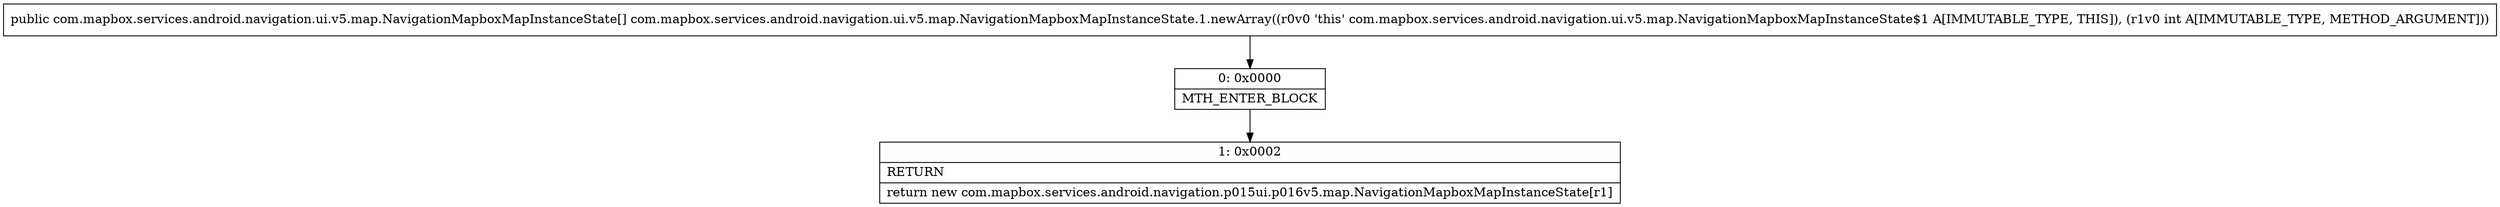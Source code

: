 digraph "CFG forcom.mapbox.services.android.navigation.ui.v5.map.NavigationMapboxMapInstanceState.1.newArray(I)[Lcom\/mapbox\/services\/android\/navigation\/ui\/v5\/map\/NavigationMapboxMapInstanceState;" {
Node_0 [shape=record,label="{0\:\ 0x0000|MTH_ENTER_BLOCK\l}"];
Node_1 [shape=record,label="{1\:\ 0x0002|RETURN\l|return new com.mapbox.services.android.navigation.p015ui.p016v5.map.NavigationMapboxMapInstanceState[r1]\l}"];
MethodNode[shape=record,label="{public com.mapbox.services.android.navigation.ui.v5.map.NavigationMapboxMapInstanceState[] com.mapbox.services.android.navigation.ui.v5.map.NavigationMapboxMapInstanceState.1.newArray((r0v0 'this' com.mapbox.services.android.navigation.ui.v5.map.NavigationMapboxMapInstanceState$1 A[IMMUTABLE_TYPE, THIS]), (r1v0 int A[IMMUTABLE_TYPE, METHOD_ARGUMENT])) }"];
MethodNode -> Node_0;
Node_0 -> Node_1;
}

